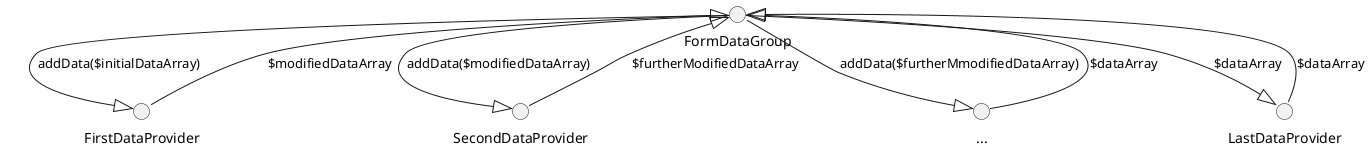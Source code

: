 @startuml
FormDataGroup --|> FirstDataProvider : addData($initialDataArray)
FormDataGroup <|-- FirstDataProvider : $modifiedDataArray
FormDataGroup --|> SecondDataProvider : addData($modifiedDataArray)
FormDataGroup <|-- SecondDataProvider : $furtherModifiedDataArray
FormDataGroup --|> ... : addData($furtherMmodifiedDataArray)
FormDataGroup <|-- ... : $dataArray
FormDataGroup --|> LastDataProvider : $dataArray
FormDataGroup <|-- LastDataProvider : $dataArray
@enduml
